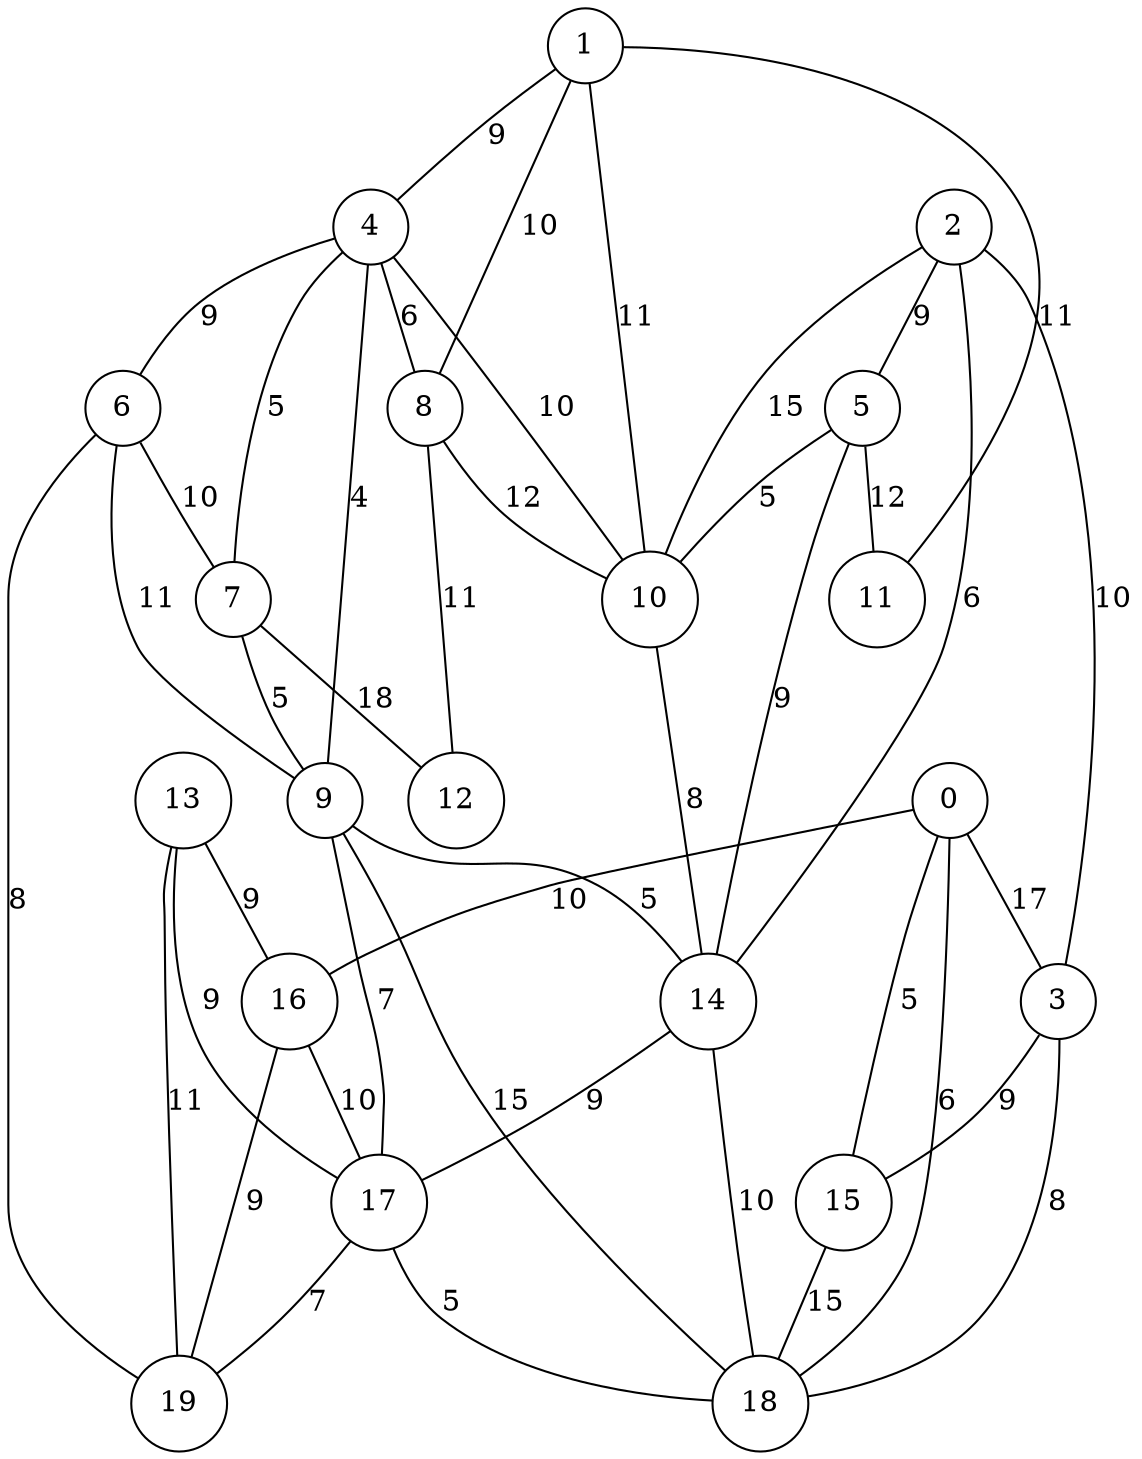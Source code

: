 graph qubit_interaction_graph {
    node [shape=circle];
    0 -- 3 [label=17];
    0 -- 18 [label=6];
    0 -- 15 [label=5];
    0 -- 16 [label=10];
    1 -- 11 [label=11];
    1 -- 8 [label=10];
    1 -- 10 [label=11];
    1 -- 4 [label=9];
    2 -- 10 [label=15];
    2 -- 5 [label=9];
    2 -- 3 [label=10];
    2 -- 14 [label=6];
    3 -- 18 [label=8];
    3 -- 15 [label=9];
    4 -- 6 [label=9];
    4 -- 10 [label=10];
    4 -- 8 [label=6];
    4 -- 7 [label=5];
    4 -- 9 [label=4];
    5 -- 10 [label=5];
    5 -- 14 [label=9];
    5 -- 11 [label=12];
    6 -- 9 [label=11];
    6 -- 7 [label=10];
    6 -- 19 [label=8];
    7 -- 12 [label=18];
    7 -- 9 [label=5];
    8 -- 12 [label=11];
    8 -- 10 [label=12];
    9 -- 14 [label=5];
    9 -- 18 [label=15];
    9 -- 17 [label=7];
    10 -- 14 [label=8];
    13 -- 19 [label=11];
    13 -- 17 [label=9];
    13 -- 16 [label=9];
    14 -- 17 [label=9];
    14 -- 18 [label=10];
    15 -- 18 [label=15];
    16 -- 17 [label=10];
    16 -- 19 [label=9];
    17 -- 19 [label=7];
    17 -- 18 [label=5];
}